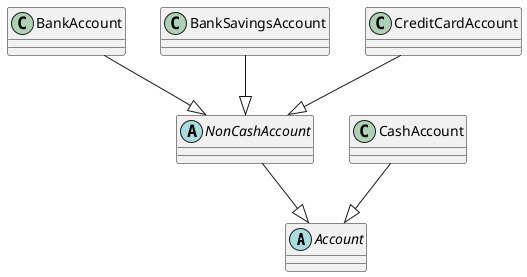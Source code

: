 @startuml

abstract class Account{
}

abstract class NonCashAccount{
}

class CashAccount{
}

class BankAccount{
}

class BankSavingsAccount{
}

class CreditCardAccount{
}

CashAccount --|> Account
NonCashAccount --|> Account

BankAccount --|> NonCashAccount
BankSavingsAccount --|> NonCashAccount
CreditCardAccount --|> NonCashAccount

@enduml